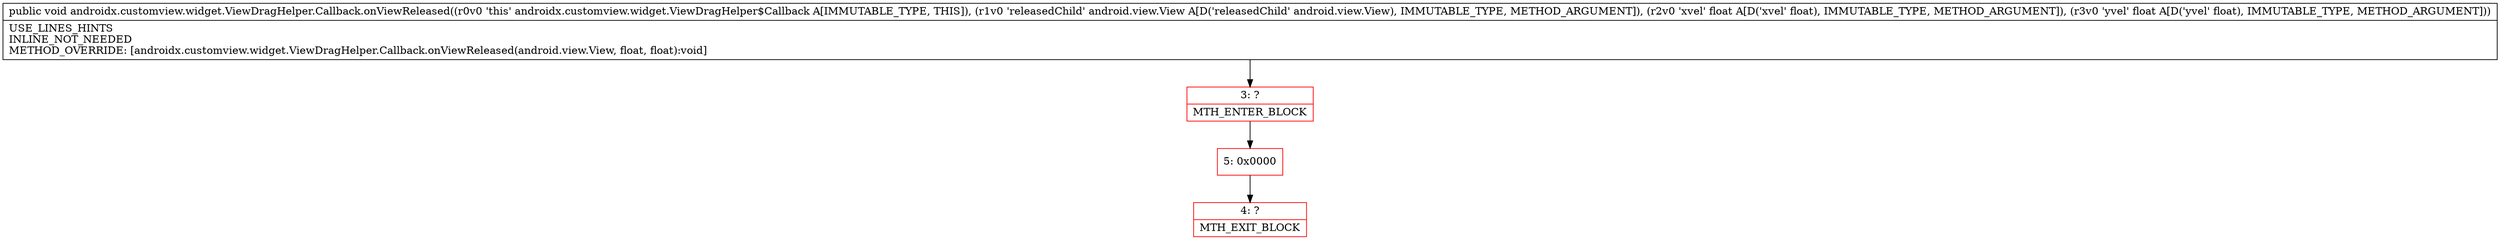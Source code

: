 digraph "CFG forandroidx.customview.widget.ViewDragHelper.Callback.onViewReleased(Landroid\/view\/View;FF)V" {
subgraph cluster_Region_268361887 {
label = "R(0)";
node [shape=record,color=blue];
}
Node_3 [shape=record,color=red,label="{3\:\ ?|MTH_ENTER_BLOCK\l}"];
Node_5 [shape=record,color=red,label="{5\:\ 0x0000}"];
Node_4 [shape=record,color=red,label="{4\:\ ?|MTH_EXIT_BLOCK\l}"];
MethodNode[shape=record,label="{public void androidx.customview.widget.ViewDragHelper.Callback.onViewReleased((r0v0 'this' androidx.customview.widget.ViewDragHelper$Callback A[IMMUTABLE_TYPE, THIS]), (r1v0 'releasedChild' android.view.View A[D('releasedChild' android.view.View), IMMUTABLE_TYPE, METHOD_ARGUMENT]), (r2v0 'xvel' float A[D('xvel' float), IMMUTABLE_TYPE, METHOD_ARGUMENT]), (r3v0 'yvel' float A[D('yvel' float), IMMUTABLE_TYPE, METHOD_ARGUMENT]))  | USE_LINES_HINTS\lINLINE_NOT_NEEDED\lMETHOD_OVERRIDE: [androidx.customview.widget.ViewDragHelper.Callback.onViewReleased(android.view.View, float, float):void]\l}"];
MethodNode -> Node_3;Node_3 -> Node_5;
Node_5 -> Node_4;
}

